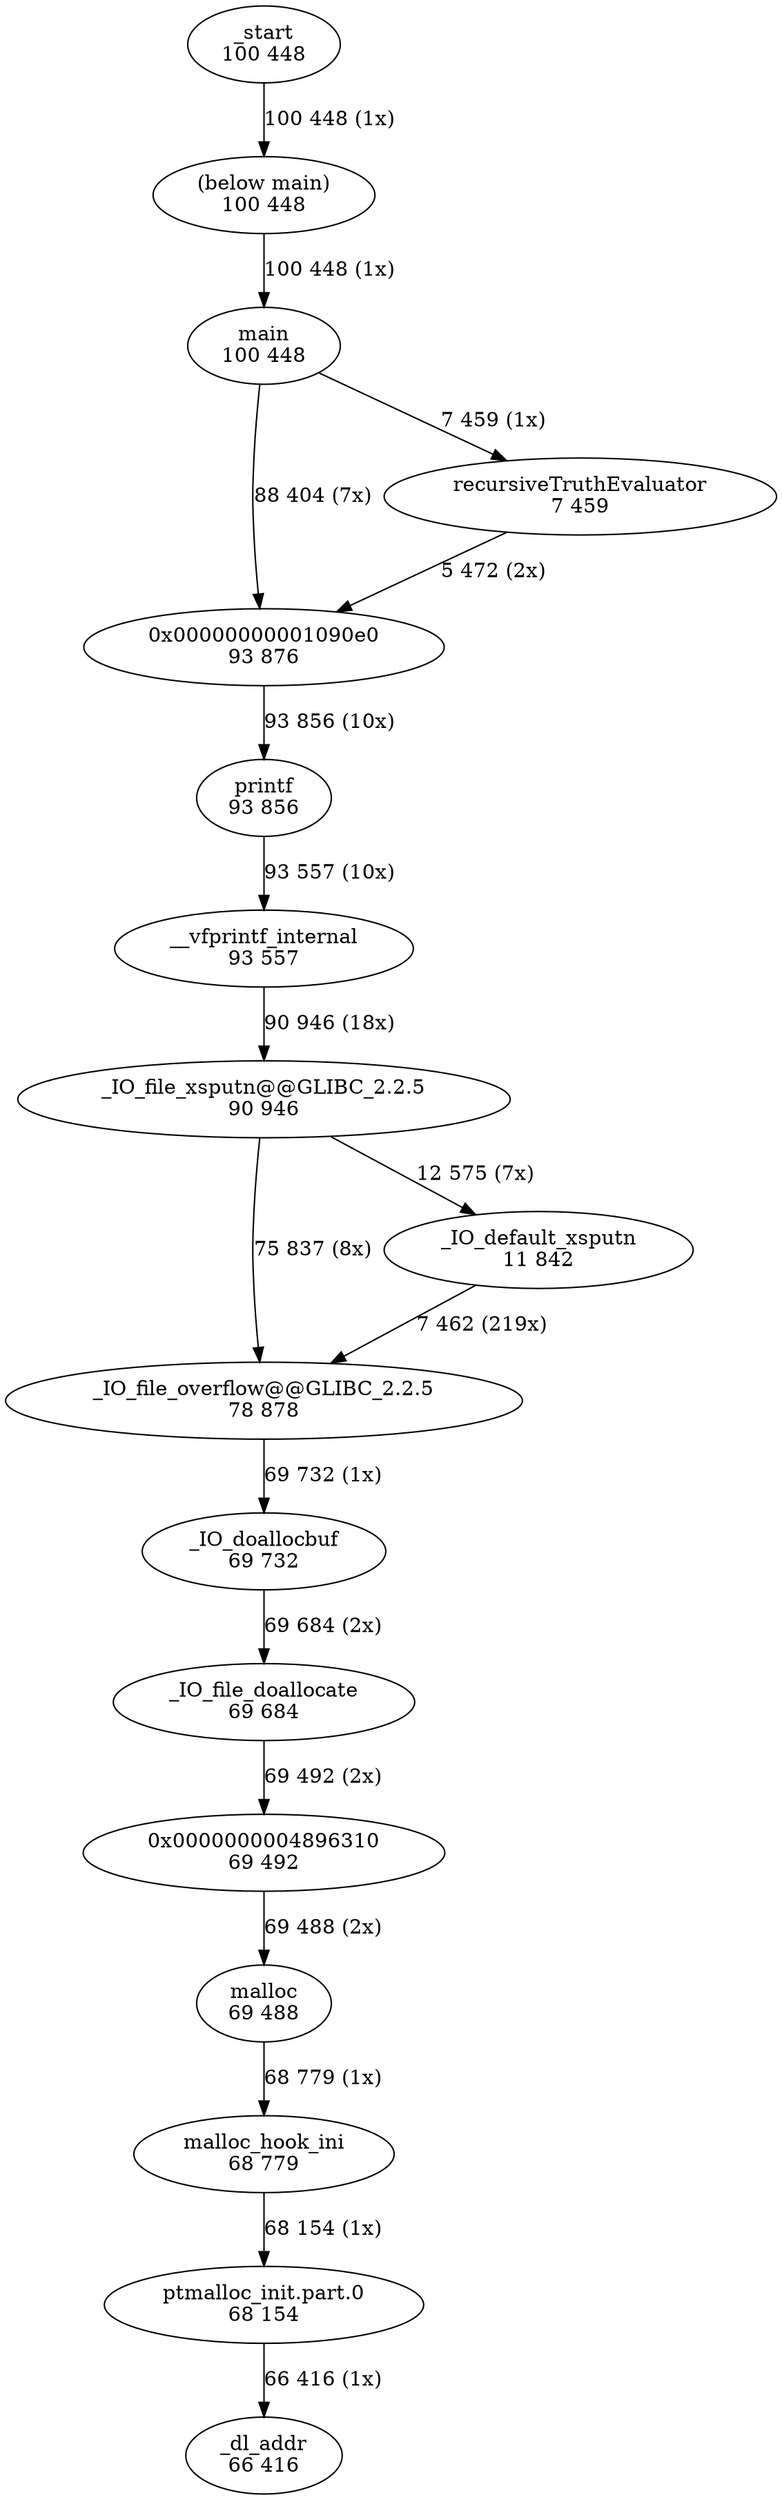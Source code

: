 digraph "callgraph" {
  F556586b11210 [label="_IO_file_overflow@@GLIBC_2.2.5\n78 878"];
  F556586b11660 [label="_IO_doallocbuf\n69 732"];
  F556586b11f40 [label="_IO_file_xsputn@@GLIBC_2.2.5\n90 946"];
  F556586b12c00 [label="_IO_default_xsputn\n11 842"];
  F556586c10110 [label="ptmalloc_init.part.0\n68 154"];
  F556586c674d0 [label="malloc_hook_ini\n68 779"];
  F556586cc6290 [label="_IO_file_doallocate\n69 684"];
  F556586ccb530 [label="(below main)\n100 448"];
  F556586ccd2b0 [label="main\n100 448"];
  F556586cd0510 [label="malloc\n69 488"];
  F556586cd29d0 [label="_dl_addr\n66 416"];
  F556586cd5750 [label="__vfprintf_internal\n93 557"];
  F556586cdd5a0 [label="printf\n93 856"];
  F556586cdf920 [label="0x00000000001090e0\n93 876"];
  F556586ce14d0 [label="recursiveTruthEvaluator\n7 459"];
  F556586d0df20 [label="_start\n100 448"];
  F556586d0eec0 [label="0x0000000004896310\n69 492"];
  F556586b11210 -> F556586b11660 [weight=2,label="69 732 (1x)"];
  F556586b11660 -> F556586cc6290 [weight=2,label="69 684 (2x)"];
  F556586b11f40 -> F556586b11210 [weight=2,label="75 837 (8x)"];
  F556586b11f40 -> F556586b12c00 [weight=2,label="12 575 (7x)"];
  F556586b12c00 -> F556586b11210 [weight=2,label="7 462 (219x)"];
  F556586c10110 -> F556586cd29d0 [weight=2,label="66 416 (1x)"];
  F556586c674d0 -> F556586c10110 [weight=2,label="68 154 (1x)"];
  F556586cc6290 -> F556586d0eec0 [weight=2,label="69 492 (2x)"];
  F556586ccb530 -> F556586ccd2b0 [weight=2,label="100 448 (1x)"];
  F556586ccd2b0 -> F556586cdf920 [weight=2,label="88 404 (7x)"];
  F556586ccd2b0 -> F556586ce14d0 [weight=2,label="7 459 (1x)"];
  F556586cd0510 -> F556586c674d0 [weight=2,label="68 779 (1x)"];
  F556586cd5750 -> F556586b11f40 [weight=2,label="90 946 (18x)"];
  F556586cdd5a0 -> F556586cd5750 [weight=2,label="93 557 (10x)"];
  F556586cdf920 -> F556586cdd5a0 [weight=2,label="93 856 (10x)"];
  F556586ce14d0 -> F556586cdf920 [weight=2,label="5 472 (2x)"];
  F556586d0df20 -> F556586ccb530 [weight=2,label="100 448 (1x)"];
  F556586d0eec0 -> F556586cd0510 [weight=2,label="69 488 (2x)"];
}
